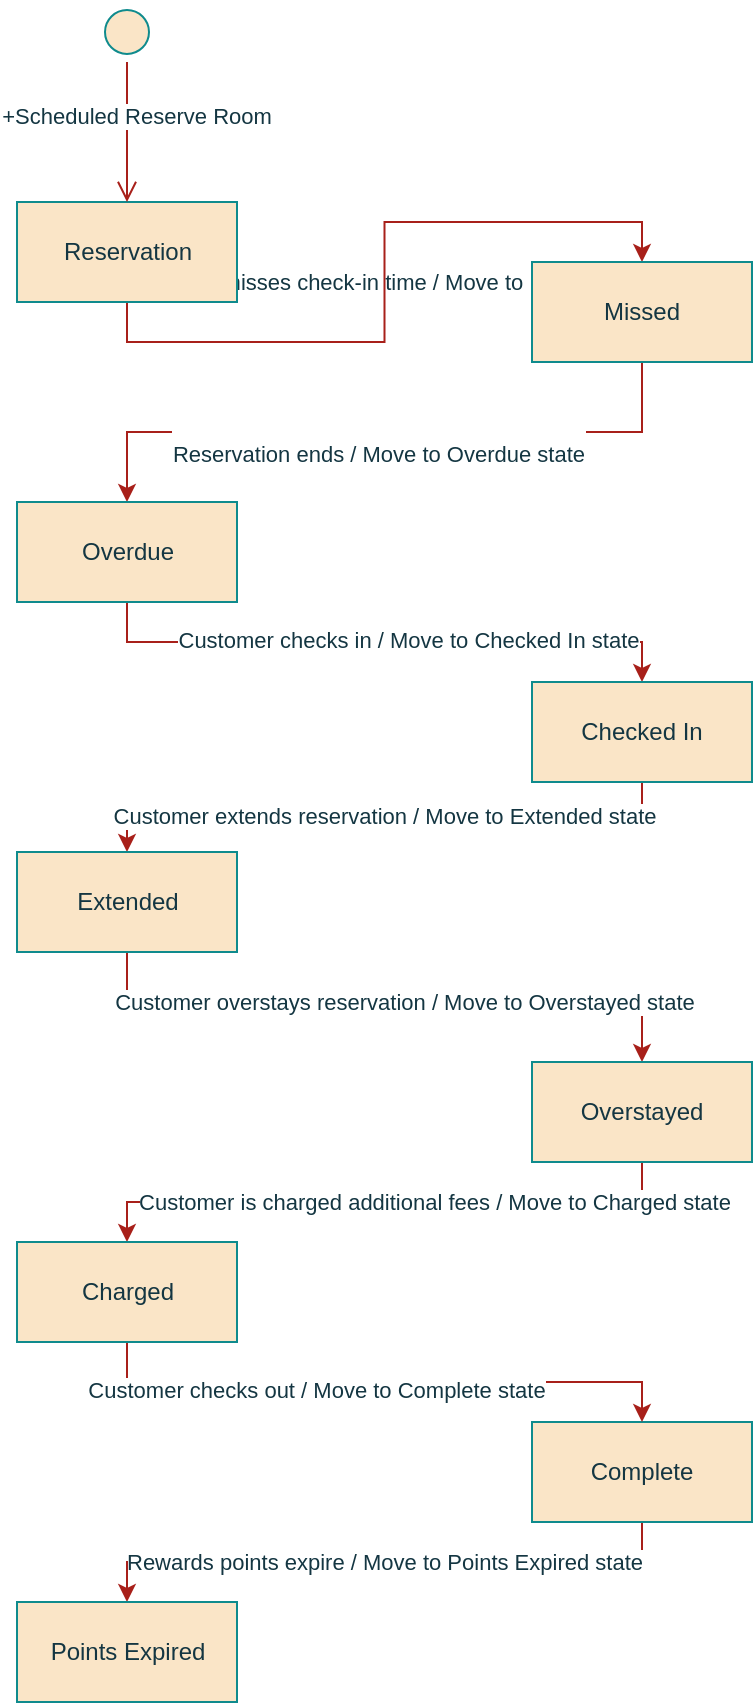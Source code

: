 <mxfile version="22.1.3" type="github">
  <diagram name="Page-1" id="Qkn11BYsTy4Z1x7H3dVa">
    <mxGraphModel dx="954" dy="647" grid="1" gridSize="10" guides="1" tooltips="1" connect="1" arrows="1" fold="1" page="1" pageScale="1" pageWidth="827" pageHeight="1169" math="0" shadow="0">
      <root>
        <mxCell id="0" />
        <mxCell id="1" parent="0" />
        <mxCell id="KI8K8sq1PDkBRWDOQHUJ-7" style="edgeStyle=orthogonalEdgeStyle;rounded=0;orthogonalLoop=1;jettySize=auto;html=1;exitX=0.5;exitY=1;exitDx=0;exitDy=0;entryX=0.5;entryY=0;entryDx=0;entryDy=0;labelBackgroundColor=none;strokeColor=#A8201A;fontColor=default;" edge="1" parent="1" source="KI8K8sq1PDkBRWDOQHUJ-2" target="KI8K8sq1PDkBRWDOQHUJ-6">
          <mxGeometry relative="1" as="geometry" />
        </mxCell>
        <mxCell id="KI8K8sq1PDkBRWDOQHUJ-8" value="Customer misses check-in time / Move to Missed state" style="edgeLabel;html=1;align=center;verticalAlign=middle;resizable=0;points=[];labelBackgroundColor=none;fontColor=#143642;" vertex="1" connectable="0" parent="KI8K8sq1PDkBRWDOQHUJ-7">
          <mxGeometry relative="1" as="geometry">
            <mxPoint as="offset" />
          </mxGeometry>
        </mxCell>
        <mxCell id="KI8K8sq1PDkBRWDOQHUJ-2" value="Reservation" style="html=1;whiteSpace=wrap;labelBackgroundColor=none;fillColor=#FAE5C7;strokeColor=#0F8B8D;fontColor=#143642;" vertex="1" parent="1">
          <mxGeometry x="312.5" y="260" width="110" height="50" as="geometry" />
        </mxCell>
        <mxCell id="KI8K8sq1PDkBRWDOQHUJ-4" value="" style="ellipse;html=1;shape=startState;labelBackgroundColor=none;fillColor=#FAE5C7;strokeColor=#0F8B8D;fontColor=#143642;" vertex="1" parent="1">
          <mxGeometry x="352.5" y="160" width="30" height="30" as="geometry" />
        </mxCell>
        <mxCell id="KI8K8sq1PDkBRWDOQHUJ-5" value="" style="edgeStyle=orthogonalEdgeStyle;html=1;verticalAlign=bottom;endArrow=open;endSize=8;rounded=0;entryX=0.5;entryY=0;entryDx=0;entryDy=0;labelBackgroundColor=none;strokeColor=#A8201A;fontColor=default;" edge="1" source="KI8K8sq1PDkBRWDOQHUJ-4" parent="1" target="KI8K8sq1PDkBRWDOQHUJ-2">
          <mxGeometry relative="1" as="geometry">
            <mxPoint x="525" y="190" as="targetPoint" />
          </mxGeometry>
        </mxCell>
        <mxCell id="KI8K8sq1PDkBRWDOQHUJ-28" value="+Scheduled&amp;nbsp;Reserve Room" style="edgeLabel;html=1;align=center;verticalAlign=middle;resizable=0;points=[];fontColor=#143642;" vertex="1" connectable="0" parent="KI8K8sq1PDkBRWDOQHUJ-5">
          <mxGeometry x="-0.229" y="4" relative="1" as="geometry">
            <mxPoint as="offset" />
          </mxGeometry>
        </mxCell>
        <mxCell id="KI8K8sq1PDkBRWDOQHUJ-10" style="edgeStyle=orthogonalEdgeStyle;rounded=0;orthogonalLoop=1;jettySize=auto;html=1;exitX=0.5;exitY=1;exitDx=0;exitDy=0;entryX=0.5;entryY=0;entryDx=0;entryDy=0;labelBackgroundColor=none;strokeColor=#A8201A;fontColor=default;" edge="1" parent="1" source="KI8K8sq1PDkBRWDOQHUJ-6" target="KI8K8sq1PDkBRWDOQHUJ-9">
          <mxGeometry relative="1" as="geometry" />
        </mxCell>
        <mxCell id="KI8K8sq1PDkBRWDOQHUJ-29" value="&lt;br style=&quot;border-color: var(--border-color); caret-color: rgb(0, 0, 0); color: rgb(0, 0, 0);&quot;&gt;Reservation ends / Move to Overdue state" style="edgeLabel;html=1;align=center;verticalAlign=middle;resizable=0;points=[];fontColor=#143642;" vertex="1" connectable="0" parent="KI8K8sq1PDkBRWDOQHUJ-10">
          <mxGeometry x="0.02" y="4" relative="1" as="geometry">
            <mxPoint as="offset" />
          </mxGeometry>
        </mxCell>
        <mxCell id="KI8K8sq1PDkBRWDOQHUJ-6" value=" Missed " style="html=1;whiteSpace=wrap;labelBackgroundColor=none;fillColor=#FAE5C7;strokeColor=#0F8B8D;fontColor=#143642;" vertex="1" parent="1">
          <mxGeometry x="570" y="290" width="110" height="50" as="geometry" />
        </mxCell>
        <mxCell id="KI8K8sq1PDkBRWDOQHUJ-13" value="" style="edgeStyle=orthogonalEdgeStyle;rounded=0;orthogonalLoop=1;jettySize=auto;html=1;exitX=0.5;exitY=1;exitDx=0;exitDy=0;entryX=0.5;entryY=0;entryDx=0;entryDy=0;labelBackgroundColor=none;strokeColor=#A8201A;fontColor=default;" edge="1" parent="1" source="KI8K8sq1PDkBRWDOQHUJ-9" target="KI8K8sq1PDkBRWDOQHUJ-12">
          <mxGeometry relative="1" as="geometry" />
        </mxCell>
        <mxCell id="KI8K8sq1PDkBRWDOQHUJ-30" value="Customer checks in / Move to Checked In state" style="edgeLabel;html=1;align=center;verticalAlign=middle;resizable=0;points=[];fontColor=#143642;" vertex="1" connectable="0" parent="KI8K8sq1PDkBRWDOQHUJ-13">
          <mxGeometry x="0.079" y="1" relative="1" as="geometry">
            <mxPoint as="offset" />
          </mxGeometry>
        </mxCell>
        <mxCell id="KI8K8sq1PDkBRWDOQHUJ-9" value="    Overdue  " style="html=1;whiteSpace=wrap;labelBackgroundColor=none;fillColor=#FAE5C7;strokeColor=#0F8B8D;fontColor=#143642;" vertex="1" parent="1">
          <mxGeometry x="312.5" y="410" width="110" height="50" as="geometry" />
        </mxCell>
        <mxCell id="KI8K8sq1PDkBRWDOQHUJ-16" value="Customer extends reservation / Move to Extended state" style="edgeStyle=orthogonalEdgeStyle;rounded=0;orthogonalLoop=1;jettySize=auto;html=1;exitX=0.5;exitY=1;exitDx=0;exitDy=0;entryX=0.5;entryY=0;entryDx=0;entryDy=0;strokeColor=#A8201A;fontColor=#143642;fillColor=#FAE5C7;" edge="1" parent="1" source="KI8K8sq1PDkBRWDOQHUJ-12" target="KI8K8sq1PDkBRWDOQHUJ-14">
          <mxGeometry relative="1" as="geometry" />
        </mxCell>
        <mxCell id="KI8K8sq1PDkBRWDOQHUJ-12" value="Checked In" style="html=1;whiteSpace=wrap;labelBackgroundColor=none;fillColor=#FAE5C7;strokeColor=#0F8B8D;fontColor=#143642;" vertex="1" parent="1">
          <mxGeometry x="570" y="500" width="110" height="50" as="geometry" />
        </mxCell>
        <mxCell id="KI8K8sq1PDkBRWDOQHUJ-18" style="edgeStyle=orthogonalEdgeStyle;rounded=0;orthogonalLoop=1;jettySize=auto;html=1;exitX=0.5;exitY=1;exitDx=0;exitDy=0;entryX=0.5;entryY=0;entryDx=0;entryDy=0;strokeColor=#A8201A;fontColor=#143642;fillColor=#FAE5C7;" edge="1" parent="1" source="KI8K8sq1PDkBRWDOQHUJ-14" target="KI8K8sq1PDkBRWDOQHUJ-15">
          <mxGeometry relative="1" as="geometry" />
        </mxCell>
        <mxCell id="KI8K8sq1PDkBRWDOQHUJ-31" value="Customer overstays reservation / Move to Overstayed state" style="edgeLabel;html=1;align=center;verticalAlign=middle;resizable=0;points=[];fontColor=#143642;" vertex="1" connectable="0" parent="KI8K8sq1PDkBRWDOQHUJ-18">
          <mxGeometry x="0.062" y="4" relative="1" as="geometry">
            <mxPoint y="1" as="offset" />
          </mxGeometry>
        </mxCell>
        <mxCell id="KI8K8sq1PDkBRWDOQHUJ-14" value="Extended" style="html=1;whiteSpace=wrap;strokeColor=#0F8B8D;fontColor=#143642;fillColor=#FAE5C7;" vertex="1" parent="1">
          <mxGeometry x="312.5" y="585" width="110" height="50" as="geometry" />
        </mxCell>
        <mxCell id="KI8K8sq1PDkBRWDOQHUJ-23" style="edgeStyle=orthogonalEdgeStyle;rounded=0;orthogonalLoop=1;jettySize=auto;html=1;exitX=0.5;exitY=1;exitDx=0;exitDy=0;entryX=0.5;entryY=0;entryDx=0;entryDy=0;strokeColor=#A8201A;fontColor=#143642;fillColor=#FAE5C7;" edge="1" parent="1" source="KI8K8sq1PDkBRWDOQHUJ-15" target="KI8K8sq1PDkBRWDOQHUJ-21">
          <mxGeometry relative="1" as="geometry" />
        </mxCell>
        <mxCell id="KI8K8sq1PDkBRWDOQHUJ-24" value="Customer is charged additional fees / Move to Charged state" style="edgeLabel;html=1;align=center;verticalAlign=middle;resizable=0;points=[];fontColor=#143642;" vertex="1" connectable="0" parent="KI8K8sq1PDkBRWDOQHUJ-23">
          <mxGeometry x="-0.167" relative="1" as="geometry">
            <mxPoint as="offset" />
          </mxGeometry>
        </mxCell>
        <mxCell id="KI8K8sq1PDkBRWDOQHUJ-15" value="Overstayed" style="html=1;whiteSpace=wrap;strokeColor=#0F8B8D;fontColor=#143642;fillColor=#FAE5C7;" vertex="1" parent="1">
          <mxGeometry x="570" y="690" width="110" height="50" as="geometry" />
        </mxCell>
        <mxCell id="KI8K8sq1PDkBRWDOQHUJ-27" value="Rewards points expire / Move to Points Expired state" style="edgeStyle=orthogonalEdgeStyle;rounded=0;orthogonalLoop=1;jettySize=auto;html=1;exitX=0.5;exitY=1;exitDx=0;exitDy=0;entryX=0.5;entryY=0;entryDx=0;entryDy=0;strokeColor=#A8201A;fontColor=#143642;fillColor=#FAE5C7;" edge="1" parent="1" source="KI8K8sq1PDkBRWDOQHUJ-20" target="KI8K8sq1PDkBRWDOQHUJ-22">
          <mxGeometry relative="1" as="geometry" />
        </mxCell>
        <mxCell id="KI8K8sq1PDkBRWDOQHUJ-20" value="Complete" style="html=1;whiteSpace=wrap;strokeColor=#0F8B8D;fontColor=#143642;fillColor=#FAE5C7;" vertex="1" parent="1">
          <mxGeometry x="570" y="870" width="110" height="50" as="geometry" />
        </mxCell>
        <mxCell id="KI8K8sq1PDkBRWDOQHUJ-25" style="edgeStyle=orthogonalEdgeStyle;rounded=0;orthogonalLoop=1;jettySize=auto;html=1;exitX=0.5;exitY=1;exitDx=0;exitDy=0;entryX=0.5;entryY=0;entryDx=0;entryDy=0;strokeColor=#A8201A;fontColor=#143642;fillColor=#FAE5C7;" edge="1" parent="1" source="KI8K8sq1PDkBRWDOQHUJ-21" target="KI8K8sq1PDkBRWDOQHUJ-20">
          <mxGeometry relative="1" as="geometry" />
        </mxCell>
        <mxCell id="KI8K8sq1PDkBRWDOQHUJ-26" value="Customer checks out / Move to Complete state" style="edgeLabel;html=1;align=center;verticalAlign=middle;resizable=0;points=[];fontColor=#143642;" vertex="1" connectable="0" parent="KI8K8sq1PDkBRWDOQHUJ-25">
          <mxGeometry x="-0.233" y="-4" relative="1" as="geometry">
            <mxPoint as="offset" />
          </mxGeometry>
        </mxCell>
        <mxCell id="KI8K8sq1PDkBRWDOQHUJ-21" value="Charged" style="html=1;whiteSpace=wrap;strokeColor=#0F8B8D;fontColor=#143642;fillColor=#FAE5C7;" vertex="1" parent="1">
          <mxGeometry x="312.5" y="780" width="110" height="50" as="geometry" />
        </mxCell>
        <mxCell id="KI8K8sq1PDkBRWDOQHUJ-22" value="Points Expired" style="html=1;whiteSpace=wrap;strokeColor=#0F8B8D;fontColor=#143642;fillColor=#FAE5C7;" vertex="1" parent="1">
          <mxGeometry x="312.5" y="960" width="110" height="50" as="geometry" />
        </mxCell>
      </root>
    </mxGraphModel>
  </diagram>
</mxfile>
